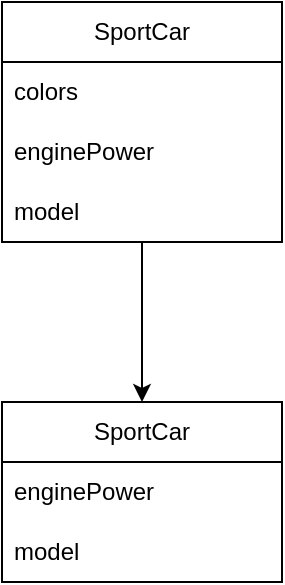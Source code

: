 <mxfile version="24.7.15">
  <diagram name="Trang-1" id="pjZqpuNWJhusI5zfnOFh">
    <mxGraphModel dx="281" dy="609" grid="1" gridSize="10" guides="1" tooltips="1" connect="1" arrows="1" fold="1" page="1" pageScale="1" pageWidth="827" pageHeight="1169" math="0" shadow="0">
      <root>
        <mxCell id="0" />
        <mxCell id="1" parent="0" />
        <mxCell id="X9oFs5VrENEYOnptgX-E-9" value="" style="edgeStyle=orthogonalEdgeStyle;rounded=0;orthogonalLoop=1;jettySize=auto;html=1;" edge="1" parent="1" source="X9oFs5VrENEYOnptgX-E-1" target="X9oFs5VrENEYOnptgX-E-5">
          <mxGeometry relative="1" as="geometry" />
        </mxCell>
        <mxCell id="X9oFs5VrENEYOnptgX-E-1" value="SportCar" style="swimlane;fontStyle=0;childLayout=stackLayout;horizontal=1;startSize=30;horizontalStack=0;resizeParent=1;resizeParentMax=0;resizeLast=0;collapsible=1;marginBottom=0;whiteSpace=wrap;html=1;" vertex="1" parent="1">
          <mxGeometry x="80" y="190" width="140" height="120" as="geometry" />
        </mxCell>
        <mxCell id="X9oFs5VrENEYOnptgX-E-2" value="colors" style="text;strokeColor=none;fillColor=none;align=left;verticalAlign=middle;spacingLeft=4;spacingRight=4;overflow=hidden;points=[[0,0.5],[1,0.5]];portConstraint=eastwest;rotatable=0;whiteSpace=wrap;html=1;" vertex="1" parent="X9oFs5VrENEYOnptgX-E-1">
          <mxGeometry y="30" width="140" height="30" as="geometry" />
        </mxCell>
        <mxCell id="X9oFs5VrENEYOnptgX-E-3" value="enginePower" style="text;strokeColor=none;fillColor=none;align=left;verticalAlign=middle;spacingLeft=4;spacingRight=4;overflow=hidden;points=[[0,0.5],[1,0.5]];portConstraint=eastwest;rotatable=0;whiteSpace=wrap;html=1;" vertex="1" parent="X9oFs5VrENEYOnptgX-E-1">
          <mxGeometry y="60" width="140" height="30" as="geometry" />
        </mxCell>
        <mxCell id="X9oFs5VrENEYOnptgX-E-4" value="model" style="text;strokeColor=none;fillColor=none;align=left;verticalAlign=middle;spacingLeft=4;spacingRight=4;overflow=hidden;points=[[0,0.5],[1,0.5]];portConstraint=eastwest;rotatable=0;whiteSpace=wrap;html=1;" vertex="1" parent="X9oFs5VrENEYOnptgX-E-1">
          <mxGeometry y="90" width="140" height="30" as="geometry" />
        </mxCell>
        <mxCell id="X9oFs5VrENEYOnptgX-E-5" value="SportCar" style="swimlane;fontStyle=0;childLayout=stackLayout;horizontal=1;startSize=30;horizontalStack=0;resizeParent=1;resizeParentMax=0;resizeLast=0;collapsible=1;marginBottom=0;whiteSpace=wrap;html=1;" vertex="1" parent="1">
          <mxGeometry x="80" y="390" width="140" height="90" as="geometry" />
        </mxCell>
        <mxCell id="X9oFs5VrENEYOnptgX-E-7" value="enginePower" style="text;strokeColor=none;fillColor=none;align=left;verticalAlign=middle;spacingLeft=4;spacingRight=4;overflow=hidden;points=[[0,0.5],[1,0.5]];portConstraint=eastwest;rotatable=0;whiteSpace=wrap;html=1;" vertex="1" parent="X9oFs5VrENEYOnptgX-E-5">
          <mxGeometry y="30" width="140" height="30" as="geometry" />
        </mxCell>
        <mxCell id="X9oFs5VrENEYOnptgX-E-8" value="model" style="text;strokeColor=none;fillColor=none;align=left;verticalAlign=middle;spacingLeft=4;spacingRight=4;overflow=hidden;points=[[0,0.5],[1,0.5]];portConstraint=eastwest;rotatable=0;whiteSpace=wrap;html=1;" vertex="1" parent="X9oFs5VrENEYOnptgX-E-5">
          <mxGeometry y="60" width="140" height="30" as="geometry" />
        </mxCell>
      </root>
    </mxGraphModel>
  </diagram>
</mxfile>
